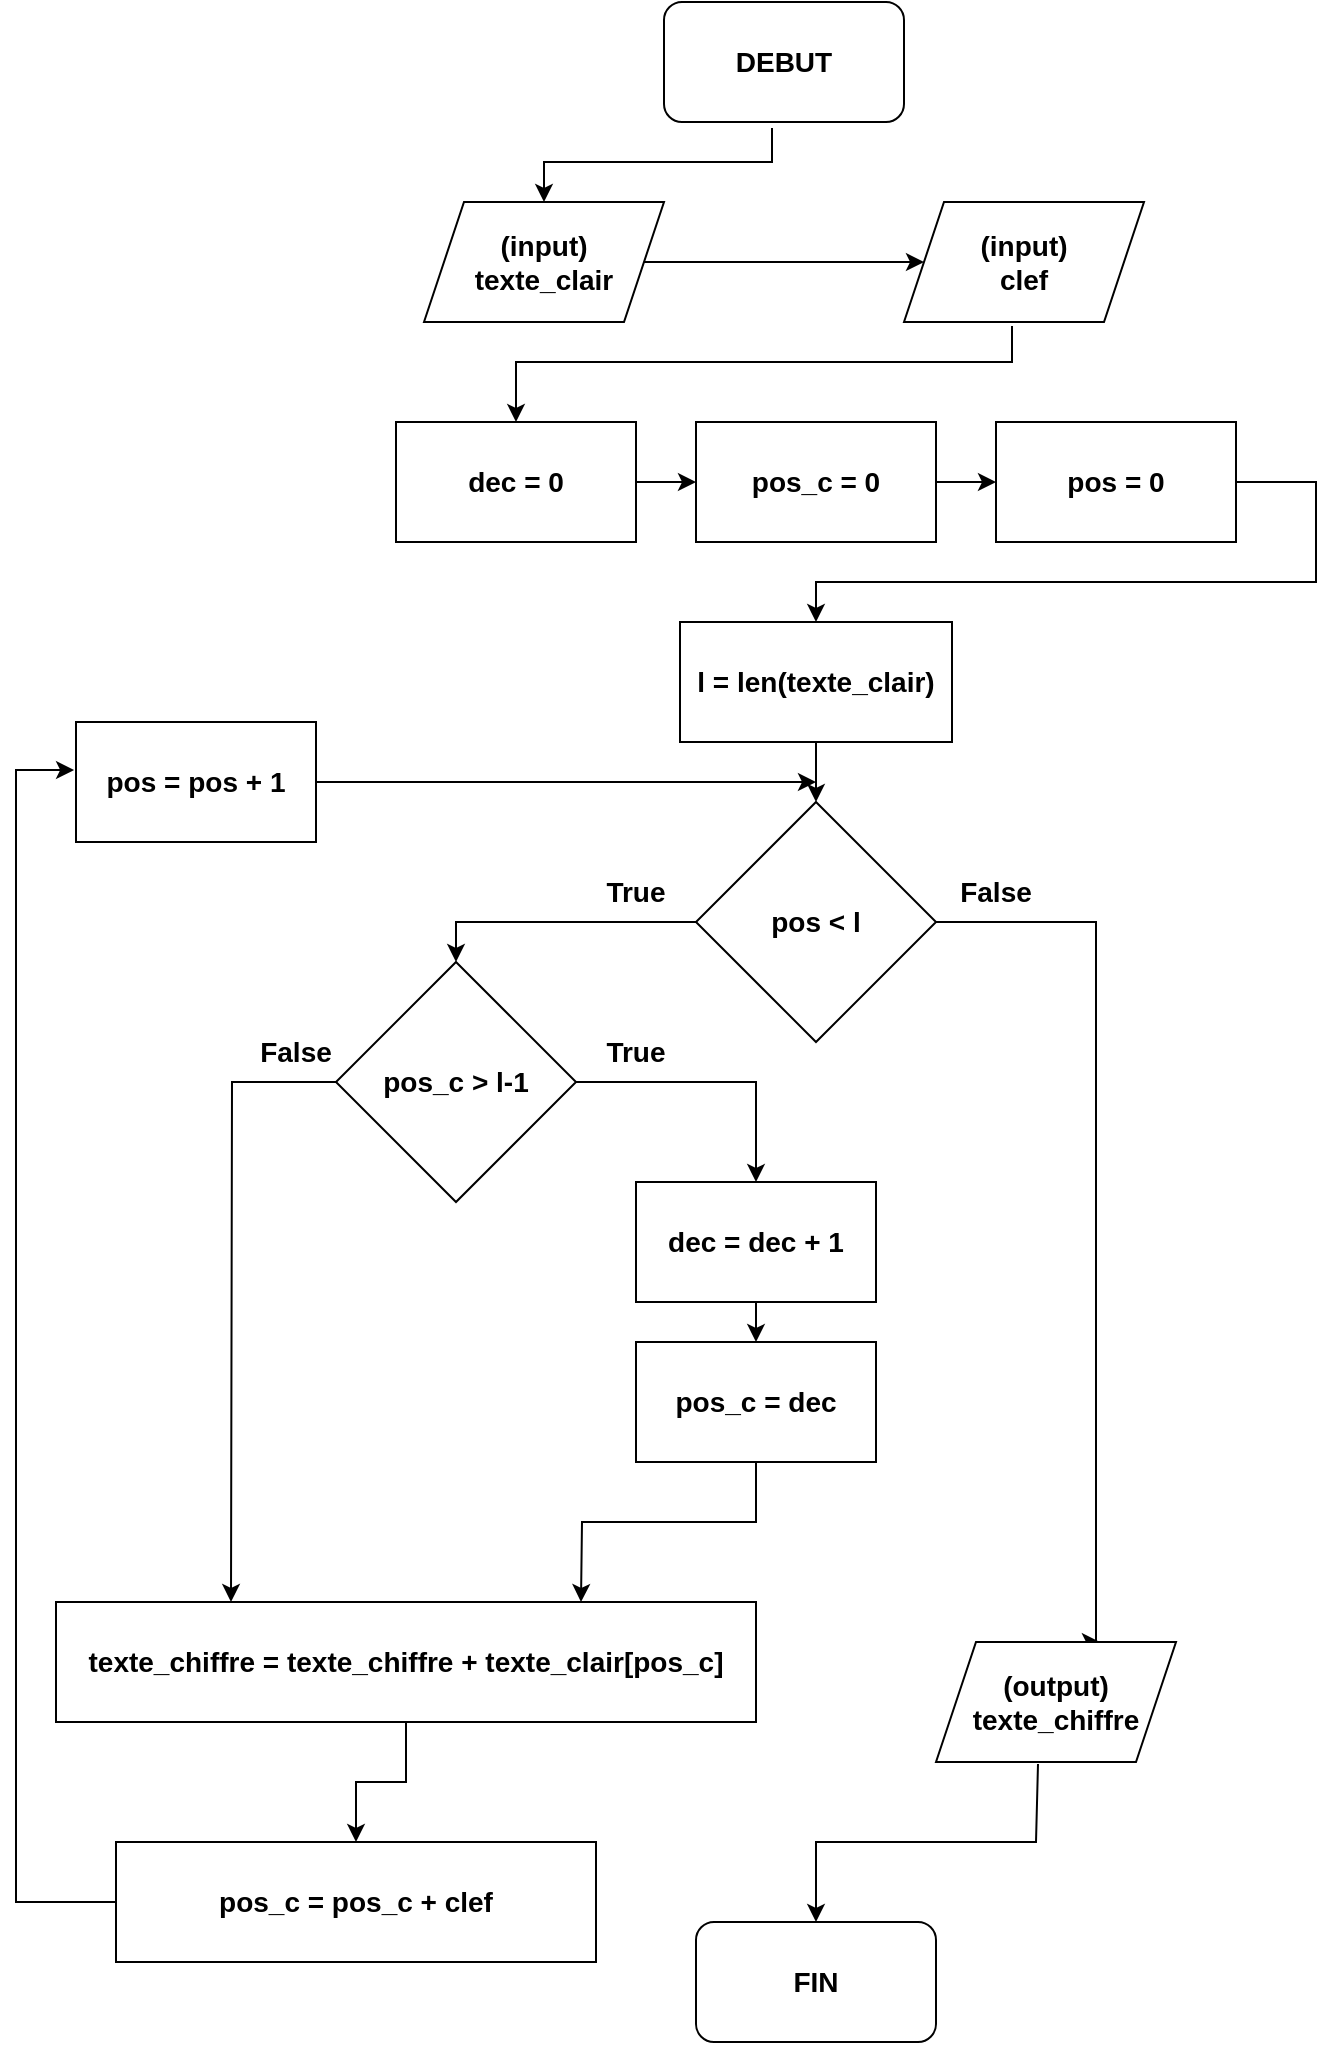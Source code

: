 <mxfile version="20.3.0" type="device"><diagram id="C5RBs43oDa-KdzZeNtuy" name="Page-1"><mxGraphModel dx="1102" dy="685" grid="1" gridSize="10" guides="1" tooltips="1" connect="1" arrows="1" fold="1" page="1" pageScale="1" pageWidth="827" pageHeight="1169" math="0" shadow="0"><root><mxCell id="WIyWlLk6GJQsqaUBKTNV-0"/><mxCell id="WIyWlLk6GJQsqaUBKTNV-1" parent="WIyWlLk6GJQsqaUBKTNV-0"/><mxCell id="aDNnPtq66XHRU5xqT7h9-0" value="&lt;b&gt;&lt;font style=&quot;font-size: 14px;&quot;&gt;DEBUT&lt;/font&gt;&lt;/b&gt;" style="rounded=1;whiteSpace=wrap;html=1;" parent="WIyWlLk6GJQsqaUBKTNV-1" vertex="1"><mxGeometry x="354" y="20" width="120" height="60" as="geometry"/></mxCell><mxCell id="aDNnPtq66XHRU5xqT7h9-1" value="&lt;b&gt;(input)&lt;br&gt;texte_clair&lt;/b&gt;" style="shape=parallelogram;perimeter=parallelogramPerimeter;whiteSpace=wrap;html=1;fixedSize=1;fontSize=14;" parent="WIyWlLk6GJQsqaUBKTNV-1" vertex="1"><mxGeometry x="234" y="120" width="120" height="60" as="geometry"/></mxCell><mxCell id="aDNnPtq66XHRU5xqT7h9-2" value="&lt;b&gt;(input)&lt;br&gt;clef&lt;/b&gt;" style="shape=parallelogram;perimeter=parallelogramPerimeter;whiteSpace=wrap;html=1;fixedSize=1;fontSize=14;" parent="WIyWlLk6GJQsqaUBKTNV-1" vertex="1"><mxGeometry x="474" y="120" width="120" height="60" as="geometry"/></mxCell><mxCell id="aDNnPtq66XHRU5xqT7h9-8" value="&lt;b&gt;dec = 0&lt;/b&gt;" style="rounded=0;whiteSpace=wrap;html=1;fontSize=14;" parent="WIyWlLk6GJQsqaUBKTNV-1" vertex="1"><mxGeometry x="220" y="230" width="120" height="60" as="geometry"/></mxCell><mxCell id="aDNnPtq66XHRU5xqT7h9-10" value="&lt;b&gt;pos_c = 0&lt;/b&gt;" style="rounded=0;whiteSpace=wrap;html=1;fontSize=14;" parent="WIyWlLk6GJQsqaUBKTNV-1" vertex="1"><mxGeometry x="370" y="230" width="120" height="60" as="geometry"/></mxCell><mxCell id="aDNnPtq66XHRU5xqT7h9-11" value="" style="endArrow=classic;html=1;rounded=0;fontSize=14;exitX=1;exitY=0.5;exitDx=0;exitDy=0;entryX=0;entryY=0.5;entryDx=0;entryDy=0;" parent="WIyWlLk6GJQsqaUBKTNV-1" source="aDNnPtq66XHRU5xqT7h9-8" target="aDNnPtq66XHRU5xqT7h9-10" edge="1"><mxGeometry width="50" height="50" relative="1" as="geometry"><mxPoint x="390" y="380" as="sourcePoint"/><mxPoint x="440" y="330" as="targetPoint"/></mxGeometry></mxCell><mxCell id="aDNnPtq66XHRU5xqT7h9-33" style="edgeStyle=orthogonalEdgeStyle;rounded=0;orthogonalLoop=1;jettySize=auto;html=1;entryX=0.5;entryY=0;entryDx=0;entryDy=0;fontSize=14;" parent="WIyWlLk6GJQsqaUBKTNV-1" source="aDNnPtq66XHRU5xqT7h9-12" target="aDNnPtq66XHRU5xqT7h9-15" edge="1"><mxGeometry relative="1" as="geometry"/></mxCell><mxCell id="aDNnPtq66XHRU5xqT7h9-12" value="&lt;b&gt;l = len(texte_clair)&lt;/b&gt;" style="rounded=0;whiteSpace=wrap;html=1;fontSize=14;" parent="WIyWlLk6GJQsqaUBKTNV-1" vertex="1"><mxGeometry x="362" y="330" width="136" height="60" as="geometry"/></mxCell><mxCell id="aDNnPtq66XHRU5xqT7h9-45" style="edgeStyle=orthogonalEdgeStyle;rounded=0;orthogonalLoop=1;jettySize=auto;html=1;entryX=0.683;entryY=0;entryDx=0;entryDy=0;entryPerimeter=0;fontSize=14;" parent="WIyWlLk6GJQsqaUBKTNV-1" source="aDNnPtq66XHRU5xqT7h9-15" target="aDNnPtq66XHRU5xqT7h9-20" edge="1"><mxGeometry relative="1" as="geometry"><Array as="points"><mxPoint x="570" y="480"/><mxPoint x="570" y="840"/></Array></mxGeometry></mxCell><mxCell id="aDNnPtq66XHRU5xqT7h9-15" value="&lt;b&gt;pos &amp;lt; l&lt;/b&gt;" style="rhombus;whiteSpace=wrap;html=1;fontSize=14;" parent="WIyWlLk6GJQsqaUBKTNV-1" vertex="1"><mxGeometry x="370" y="420" width="120" height="120" as="geometry"/></mxCell><mxCell id="aDNnPtq66XHRU5xqT7h9-32" style="edgeStyle=orthogonalEdgeStyle;rounded=0;orthogonalLoop=1;jettySize=auto;html=1;fontSize=14;entryX=0.5;entryY=0;entryDx=0;entryDy=0;" parent="WIyWlLk6GJQsqaUBKTNV-1" source="aDNnPtq66XHRU5xqT7h9-16" target="aDNnPtq66XHRU5xqT7h9-12" edge="1"><mxGeometry relative="1" as="geometry"><mxPoint x="720" y="300" as="targetPoint"/><Array as="points"><mxPoint x="680" y="260"/><mxPoint x="680" y="310"/><mxPoint x="430" y="310"/></Array></mxGeometry></mxCell><mxCell id="aDNnPtq66XHRU5xqT7h9-16" value="&lt;b&gt;pos = 0&lt;/b&gt;" style="rounded=0;whiteSpace=wrap;html=1;fontSize=14;" parent="WIyWlLk6GJQsqaUBKTNV-1" vertex="1"><mxGeometry x="520" y="230" width="120" height="60" as="geometry"/></mxCell><mxCell id="aDNnPtq66XHRU5xqT7h9-18" value="&lt;b&gt;True&lt;/b&gt;" style="text;html=1;strokeColor=none;fillColor=none;align=center;verticalAlign=middle;whiteSpace=wrap;rounded=0;fontSize=14;" parent="WIyWlLk6GJQsqaUBKTNV-1" vertex="1"><mxGeometry x="310" y="450" width="60" height="30" as="geometry"/></mxCell><mxCell id="aDNnPtq66XHRU5xqT7h9-19" value="&lt;b&gt;False&lt;/b&gt;" style="text;html=1;strokeColor=none;fillColor=none;align=center;verticalAlign=middle;whiteSpace=wrap;rounded=0;fontSize=14;" parent="WIyWlLk6GJQsqaUBKTNV-1" vertex="1"><mxGeometry x="490" y="450" width="60" height="30" as="geometry"/></mxCell><mxCell id="aDNnPtq66XHRU5xqT7h9-20" value="&lt;b&gt;(output)&lt;br&gt;texte_chiffre&lt;/b&gt;" style="shape=parallelogram;perimeter=parallelogramPerimeter;whiteSpace=wrap;html=1;fixedSize=1;fontSize=14;" parent="WIyWlLk6GJQsqaUBKTNV-1" vertex="1"><mxGeometry x="490" y="840" width="120" height="60" as="geometry"/></mxCell><mxCell id="aDNnPtq66XHRU5xqT7h9-21" value="&lt;b&gt;FIN&lt;/b&gt;" style="rounded=1;whiteSpace=wrap;html=1;fontSize=14;" parent="WIyWlLk6GJQsqaUBKTNV-1" vertex="1"><mxGeometry x="370" y="980" width="120" height="60" as="geometry"/></mxCell><mxCell id="aDNnPtq66XHRU5xqT7h9-22" value="" style="endArrow=classic;html=1;rounded=0;fontSize=14;exitX=1;exitY=0.5;exitDx=0;exitDy=0;entryX=0;entryY=0.5;entryDx=0;entryDy=0;" parent="WIyWlLk6GJQsqaUBKTNV-1" source="aDNnPtq66XHRU5xqT7h9-10" target="aDNnPtq66XHRU5xqT7h9-16" edge="1"><mxGeometry width="50" height="50" relative="1" as="geometry"><mxPoint x="350" y="270" as="sourcePoint"/><mxPoint x="380" y="270" as="targetPoint"/></mxGeometry></mxCell><mxCell id="aDNnPtq66XHRU5xqT7h9-24" value="" style="endArrow=classic;html=1;rounded=0;fontSize=14;exitX=0.45;exitY=1.05;exitDx=0;exitDy=0;exitPerimeter=0;entryX=0.5;entryY=0;entryDx=0;entryDy=0;" parent="WIyWlLk6GJQsqaUBKTNV-1" source="aDNnPtq66XHRU5xqT7h9-0" target="aDNnPtq66XHRU5xqT7h9-1" edge="1"><mxGeometry width="50" height="50" relative="1" as="geometry"><mxPoint x="390" y="360" as="sourcePoint"/><mxPoint x="440" y="310" as="targetPoint"/><Array as="points"><mxPoint x="408" y="100"/><mxPoint x="294" y="100"/></Array></mxGeometry></mxCell><mxCell id="aDNnPtq66XHRU5xqT7h9-25" value="" style="endArrow=classic;html=1;rounded=0;fontSize=14;exitX=1;exitY=0.5;exitDx=0;exitDy=0;entryX=0;entryY=0.5;entryDx=0;entryDy=0;" parent="WIyWlLk6GJQsqaUBKTNV-1" source="aDNnPtq66XHRU5xqT7h9-1" target="aDNnPtq66XHRU5xqT7h9-2" edge="1"><mxGeometry width="50" height="50" relative="1" as="geometry"><mxPoint x="390" y="360" as="sourcePoint"/><mxPoint x="440" y="310" as="targetPoint"/></mxGeometry></mxCell><mxCell id="aDNnPtq66XHRU5xqT7h9-26" value="" style="endArrow=classic;html=1;rounded=0;fontSize=14;exitX=0.45;exitY=1.033;exitDx=0;exitDy=0;exitPerimeter=0;entryX=0.5;entryY=0;entryDx=0;entryDy=0;" parent="WIyWlLk6GJQsqaUBKTNV-1" source="aDNnPtq66XHRU5xqT7h9-2" target="aDNnPtq66XHRU5xqT7h9-8" edge="1"><mxGeometry width="50" height="50" relative="1" as="geometry"><mxPoint x="390" y="360" as="sourcePoint"/><mxPoint x="440" y="310" as="targetPoint"/><Array as="points"><mxPoint x="528" y="200"/><mxPoint x="280" y="200"/></Array></mxGeometry></mxCell><mxCell id="aDNnPtq66XHRU5xqT7h9-34" style="edgeStyle=orthogonalEdgeStyle;rounded=0;orthogonalLoop=1;jettySize=auto;html=1;entryX=0.5;entryY=0;entryDx=0;entryDy=0;fontSize=14;" parent="WIyWlLk6GJQsqaUBKTNV-1" source="aDNnPtq66XHRU5xqT7h9-27" target="aDNnPtq66XHRU5xqT7h9-28" edge="1"><mxGeometry relative="1" as="geometry"/></mxCell><mxCell id="aDNnPtq66XHRU5xqT7h9-27" value="&lt;b&gt;pos_c &amp;gt; l-1&lt;/b&gt;" style="rhombus;whiteSpace=wrap;html=1;fontSize=14;" parent="WIyWlLk6GJQsqaUBKTNV-1" vertex="1"><mxGeometry x="190" y="500" width="120" height="120" as="geometry"/></mxCell><mxCell id="aDNnPtq66XHRU5xqT7h9-35" style="edgeStyle=orthogonalEdgeStyle;rounded=0;orthogonalLoop=1;jettySize=auto;html=1;exitX=0.5;exitY=1;exitDx=0;exitDy=0;entryX=0.5;entryY=0;entryDx=0;entryDy=0;fontSize=14;" parent="WIyWlLk6GJQsqaUBKTNV-1" source="aDNnPtq66XHRU5xqT7h9-28" target="aDNnPtq66XHRU5xqT7h9-29" edge="1"><mxGeometry relative="1" as="geometry"/></mxCell><mxCell id="aDNnPtq66XHRU5xqT7h9-28" value="&lt;b&gt;dec = dec + 1&lt;/b&gt;" style="rounded=0;whiteSpace=wrap;html=1;fontSize=14;" parent="WIyWlLk6GJQsqaUBKTNV-1" vertex="1"><mxGeometry x="340" y="610" width="120" height="60" as="geometry"/></mxCell><mxCell id="aDNnPtq66XHRU5xqT7h9-29" value="&lt;b&gt;pos_c = dec&lt;/b&gt;" style="rounded=0;whiteSpace=wrap;html=1;fontSize=14;" parent="WIyWlLk6GJQsqaUBKTNV-1" vertex="1"><mxGeometry x="340" y="690" width="120" height="60" as="geometry"/></mxCell><mxCell id="aDNnPtq66XHRU5xqT7h9-31" value="" style="endArrow=classic;html=1;rounded=0;fontSize=14;exitX=0;exitY=0.5;exitDx=0;exitDy=0;entryX=0.5;entryY=0;entryDx=0;entryDy=0;" parent="WIyWlLk6GJQsqaUBKTNV-1" source="aDNnPtq66XHRU5xqT7h9-15" target="aDNnPtq66XHRU5xqT7h9-27" edge="1"><mxGeometry width="50" height="50" relative="1" as="geometry"><mxPoint x="450" y="570" as="sourcePoint"/><mxPoint x="500" y="520" as="targetPoint"/><Array as="points"><mxPoint x="250" y="480"/></Array></mxGeometry></mxCell><mxCell id="aDNnPtq66XHRU5xqT7h9-36" value="&lt;b&gt;True&lt;/b&gt;" style="text;html=1;strokeColor=none;fillColor=none;align=center;verticalAlign=middle;whiteSpace=wrap;rounded=0;fontSize=14;" parent="WIyWlLk6GJQsqaUBKTNV-1" vertex="1"><mxGeometry x="310" y="530" width="60" height="30" as="geometry"/></mxCell><mxCell id="aDNnPtq66XHRU5xqT7h9-49" style="edgeStyle=orthogonalEdgeStyle;rounded=0;orthogonalLoop=1;jettySize=auto;html=1;fontSize=14;" parent="WIyWlLk6GJQsqaUBKTNV-1" source="aDNnPtq66XHRU5xqT7h9-37" target="aDNnPtq66XHRU5xqT7h9-47" edge="1"><mxGeometry relative="1" as="geometry"/></mxCell><mxCell id="aDNnPtq66XHRU5xqT7h9-37" value="&lt;b&gt;texte_chiffre = texte_chiffre + texte_clair[pos_c]&lt;/b&gt;" style="rounded=0;whiteSpace=wrap;html=1;fontSize=14;" parent="WIyWlLk6GJQsqaUBKTNV-1" vertex="1"><mxGeometry x="50" y="820" width="350" height="60" as="geometry"/></mxCell><mxCell id="aDNnPtq66XHRU5xqT7h9-38" value="" style="endArrow=classic;html=1;rounded=0;fontSize=14;exitX=0;exitY=0.5;exitDx=0;exitDy=0;entryX=0.25;entryY=0;entryDx=0;entryDy=0;" parent="WIyWlLk6GJQsqaUBKTNV-1" source="aDNnPtq66XHRU5xqT7h9-27" target="aDNnPtq66XHRU5xqT7h9-37" edge="1"><mxGeometry width="50" height="50" relative="1" as="geometry"><mxPoint x="450" y="720" as="sourcePoint"/><mxPoint x="500" y="670" as="targetPoint"/><Array as="points"><mxPoint x="138" y="560"/></Array></mxGeometry></mxCell><mxCell id="aDNnPtq66XHRU5xqT7h9-39" value="" style="endArrow=classic;html=1;rounded=0;fontSize=14;exitX=0.5;exitY=1;exitDx=0;exitDy=0;entryX=0.75;entryY=0;entryDx=0;entryDy=0;" parent="WIyWlLk6GJQsqaUBKTNV-1" source="aDNnPtq66XHRU5xqT7h9-29" target="aDNnPtq66XHRU5xqT7h9-37" edge="1"><mxGeometry width="50" height="50" relative="1" as="geometry"><mxPoint x="450" y="720" as="sourcePoint"/><mxPoint x="500" y="670" as="targetPoint"/><Array as="points"><mxPoint x="400" y="780"/><mxPoint x="313" y="780"/></Array></mxGeometry></mxCell><mxCell id="aDNnPtq66XHRU5xqT7h9-40" value="&lt;b&gt;pos = pos + 1&lt;/b&gt;" style="rounded=0;whiteSpace=wrap;html=1;fontSize=14;" parent="WIyWlLk6GJQsqaUBKTNV-1" vertex="1"><mxGeometry x="60" y="380" width="120" height="60" as="geometry"/></mxCell><mxCell id="aDNnPtq66XHRU5xqT7h9-41" value="" style="endArrow=classic;html=1;rounded=0;fontSize=14;exitX=0;exitY=0.5;exitDx=0;exitDy=0;entryX=-0.008;entryY=0.4;entryDx=0;entryDy=0;entryPerimeter=0;" parent="WIyWlLk6GJQsqaUBKTNV-1" source="aDNnPtq66XHRU5xqT7h9-47" target="aDNnPtq66XHRU5xqT7h9-40" edge="1"><mxGeometry width="50" height="50" relative="1" as="geometry"><mxPoint x="450" y="610" as="sourcePoint"/><mxPoint x="500" y="560" as="targetPoint"/><Array as="points"><mxPoint x="30" y="970"/><mxPoint x="30" y="404"/></Array></mxGeometry></mxCell><mxCell id="aDNnPtq66XHRU5xqT7h9-42" value="" style="endArrow=classic;html=1;rounded=0;fontSize=14;exitX=1;exitY=0.5;exitDx=0;exitDy=0;" parent="WIyWlLk6GJQsqaUBKTNV-1" source="aDNnPtq66XHRU5xqT7h9-40" edge="1"><mxGeometry width="50" height="50" relative="1" as="geometry"><mxPoint x="450" y="610" as="sourcePoint"/><mxPoint x="430" y="410" as="targetPoint"/></mxGeometry></mxCell><mxCell id="aDNnPtq66XHRU5xqT7h9-43" value="&lt;b&gt;False&lt;/b&gt;" style="text;html=1;strokeColor=none;fillColor=none;align=center;verticalAlign=middle;whiteSpace=wrap;rounded=0;fontSize=14;" parent="WIyWlLk6GJQsqaUBKTNV-1" vertex="1"><mxGeometry x="140" y="530" width="60" height="30" as="geometry"/></mxCell><mxCell id="aDNnPtq66XHRU5xqT7h9-46" value="" style="endArrow=classic;html=1;rounded=0;fontSize=14;exitX=0.425;exitY=1.017;exitDx=0;exitDy=0;exitPerimeter=0;entryX=0.5;entryY=0;entryDx=0;entryDy=0;" parent="WIyWlLk6GJQsqaUBKTNV-1" source="aDNnPtq66XHRU5xqT7h9-20" target="aDNnPtq66XHRU5xqT7h9-21" edge="1"><mxGeometry width="50" height="50" relative="1" as="geometry"><mxPoint x="450" y="750" as="sourcePoint"/><mxPoint x="500" y="700" as="targetPoint"/><Array as="points"><mxPoint x="540" y="940"/><mxPoint x="430" y="940"/></Array></mxGeometry></mxCell><mxCell id="aDNnPtq66XHRU5xqT7h9-47" value="&lt;b&gt;pos_c = pos_c + clef&lt;/b&gt;" style="rounded=0;whiteSpace=wrap;html=1;fontSize=14;" parent="WIyWlLk6GJQsqaUBKTNV-1" vertex="1"><mxGeometry x="80" y="940" width="240" height="60" as="geometry"/></mxCell></root></mxGraphModel></diagram></mxfile>